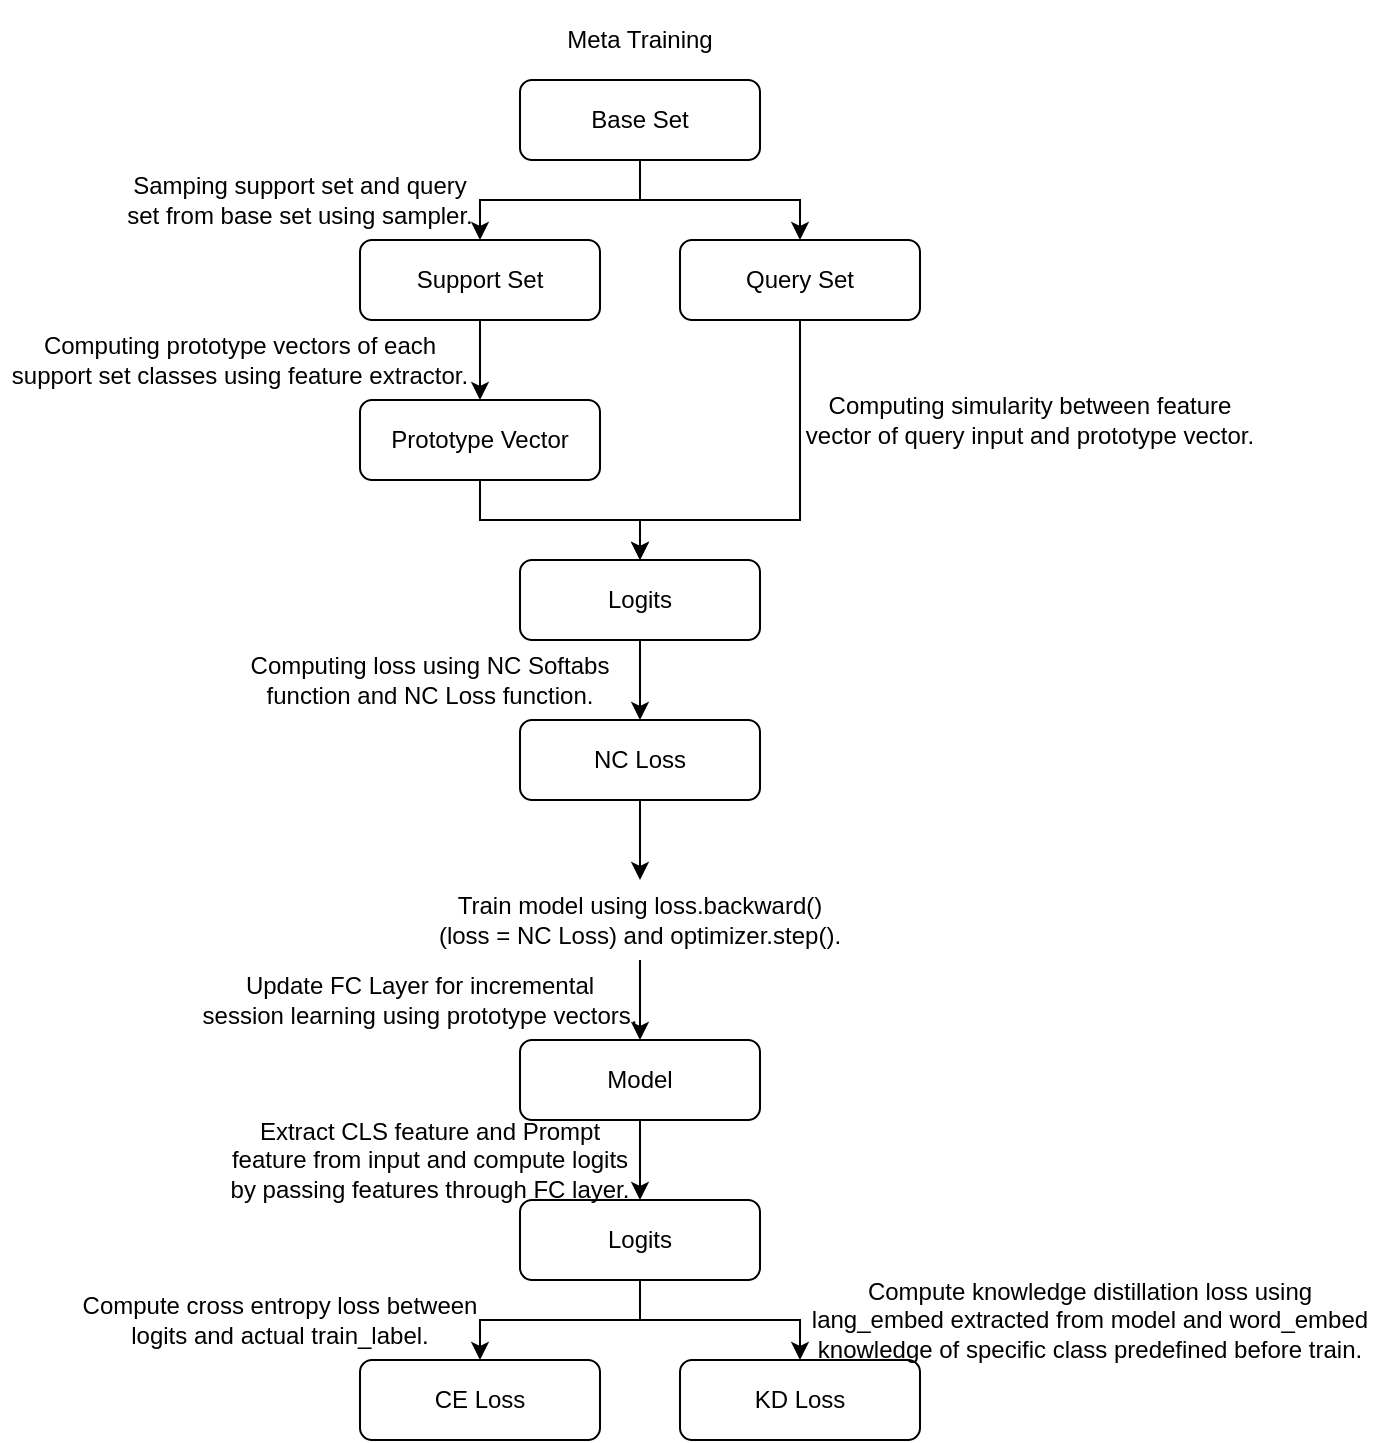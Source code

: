 <mxfile version="24.8.9">
  <diagram name="페이지-1" id="XfaHymIn2L7NaS6hmoha">
    <mxGraphModel dx="946" dy="618" grid="1" gridSize="10" guides="1" tooltips="1" connect="1" arrows="1" fold="1" page="1" pageScale="1" pageWidth="827" pageHeight="1169" math="0" shadow="0">
      <root>
        <mxCell id="0" />
        <mxCell id="1" parent="0" />
        <mxCell id="Cvy-O-KvyQ1xwykOr_Be-4" style="edgeStyle=orthogonalEdgeStyle;rounded=0;orthogonalLoop=1;jettySize=auto;html=1;exitX=0.5;exitY=1;exitDx=0;exitDy=0;entryX=0.5;entryY=0;entryDx=0;entryDy=0;" edge="1" parent="1" source="Cvy-O-KvyQ1xwykOr_Be-1" target="Cvy-O-KvyQ1xwykOr_Be-3">
          <mxGeometry relative="1" as="geometry" />
        </mxCell>
        <mxCell id="Cvy-O-KvyQ1xwykOr_Be-5" style="edgeStyle=orthogonalEdgeStyle;rounded=0;orthogonalLoop=1;jettySize=auto;html=1;exitX=0.5;exitY=1;exitDx=0;exitDy=0;entryX=0.5;entryY=0;entryDx=0;entryDy=0;" edge="1" parent="1" source="Cvy-O-KvyQ1xwykOr_Be-1" target="Cvy-O-KvyQ1xwykOr_Be-2">
          <mxGeometry relative="1" as="geometry" />
        </mxCell>
        <mxCell id="Cvy-O-KvyQ1xwykOr_Be-1" value="Base Set" style="rounded=1;whiteSpace=wrap;html=1;" vertex="1" parent="1">
          <mxGeometry x="320" y="280" width="120" height="40" as="geometry" />
        </mxCell>
        <mxCell id="Cvy-O-KvyQ1xwykOr_Be-10" style="edgeStyle=orthogonalEdgeStyle;rounded=0;orthogonalLoop=1;jettySize=auto;html=1;exitX=0.5;exitY=1;exitDx=0;exitDy=0;entryX=0.5;entryY=0;entryDx=0;entryDy=0;" edge="1" parent="1" source="Cvy-O-KvyQ1xwykOr_Be-2" target="Cvy-O-KvyQ1xwykOr_Be-9">
          <mxGeometry relative="1" as="geometry">
            <Array as="points">
              <mxPoint x="460" y="500" />
              <mxPoint x="380" y="500" />
            </Array>
          </mxGeometry>
        </mxCell>
        <mxCell id="Cvy-O-KvyQ1xwykOr_Be-2" value="Query Set" style="rounded=1;whiteSpace=wrap;html=1;" vertex="1" parent="1">
          <mxGeometry x="400" y="360" width="120" height="40" as="geometry" />
        </mxCell>
        <mxCell id="Cvy-O-KvyQ1xwykOr_Be-6" style="edgeStyle=orthogonalEdgeStyle;rounded=0;orthogonalLoop=1;jettySize=auto;html=1;exitX=0.5;exitY=1;exitDx=0;exitDy=0;entryX=0.5;entryY=0;entryDx=0;entryDy=0;" edge="1" parent="1" source="Cvy-O-KvyQ1xwykOr_Be-3" target="Cvy-O-KvyQ1xwykOr_Be-7">
          <mxGeometry relative="1" as="geometry">
            <mxPoint x="300" y="440" as="targetPoint" />
          </mxGeometry>
        </mxCell>
        <mxCell id="Cvy-O-KvyQ1xwykOr_Be-3" value="Support Set" style="rounded=1;whiteSpace=wrap;html=1;" vertex="1" parent="1">
          <mxGeometry x="240" y="360" width="120" height="40" as="geometry" />
        </mxCell>
        <mxCell id="Cvy-O-KvyQ1xwykOr_Be-11" style="edgeStyle=orthogonalEdgeStyle;rounded=0;orthogonalLoop=1;jettySize=auto;html=1;exitX=0.5;exitY=1;exitDx=0;exitDy=0;entryX=0.5;entryY=0;entryDx=0;entryDy=0;" edge="1" parent="1" source="Cvy-O-KvyQ1xwykOr_Be-7" target="Cvy-O-KvyQ1xwykOr_Be-9">
          <mxGeometry relative="1" as="geometry">
            <mxPoint x="380" y="600" as="targetPoint" />
          </mxGeometry>
        </mxCell>
        <mxCell id="Cvy-O-KvyQ1xwykOr_Be-7" value="Prototype Vector" style="rounded=1;whiteSpace=wrap;html=1;" vertex="1" parent="1">
          <mxGeometry x="240" y="440" width="120" height="40" as="geometry" />
        </mxCell>
        <mxCell id="Cvy-O-KvyQ1xwykOr_Be-8" value="Computing prototype vectors of each support set classes using feature extractor&lt;span style=&quot;background-color: initial;&quot;&gt;.&lt;/span&gt;" style="text;html=1;align=center;verticalAlign=middle;whiteSpace=wrap;rounded=0;" vertex="1" parent="1">
          <mxGeometry x="60" y="400" width="240" height="40" as="geometry" />
        </mxCell>
        <mxCell id="Cvy-O-KvyQ1xwykOr_Be-13" style="edgeStyle=orthogonalEdgeStyle;rounded=0;orthogonalLoop=1;jettySize=auto;html=1;exitX=0.5;exitY=1;exitDx=0;exitDy=0;entryX=0.5;entryY=0;entryDx=0;entryDy=0;" edge="1" parent="1" source="Cvy-O-KvyQ1xwykOr_Be-9" target="Cvy-O-KvyQ1xwykOr_Be-17">
          <mxGeometry relative="1" as="geometry">
            <mxPoint x="380" y="760" as="targetPoint" />
          </mxGeometry>
        </mxCell>
        <mxCell id="Cvy-O-KvyQ1xwykOr_Be-9" value="Logits" style="rounded=1;whiteSpace=wrap;html=1;" vertex="1" parent="1">
          <mxGeometry x="320" y="520" width="120" height="40" as="geometry" />
        </mxCell>
        <mxCell id="Cvy-O-KvyQ1xwykOr_Be-12" value="Computing simularity between feature vector of query input and prototype vector." style="text;html=1;align=center;verticalAlign=middle;whiteSpace=wrap;rounded=0;" vertex="1" parent="1">
          <mxGeometry x="460" y="430" width="230" height="40" as="geometry" />
        </mxCell>
        <mxCell id="Cvy-O-KvyQ1xwykOr_Be-14" value="Computing loss using NC Softabs function and NC Loss function." style="text;html=1;align=center;verticalAlign=middle;whiteSpace=wrap;rounded=0;" vertex="1" parent="1">
          <mxGeometry x="170" y="560" width="210" height="40" as="geometry" />
        </mxCell>
        <mxCell id="Cvy-O-KvyQ1xwykOr_Be-19" style="edgeStyle=orthogonalEdgeStyle;rounded=0;orthogonalLoop=1;jettySize=auto;html=1;exitX=0.5;exitY=1;exitDx=0;exitDy=0;entryX=0.5;entryY=0;entryDx=0;entryDy=0;" edge="1" parent="1" source="Cvy-O-KvyQ1xwykOr_Be-17" target="Cvy-O-KvyQ1xwykOr_Be-20">
          <mxGeometry relative="1" as="geometry">
            <mxPoint x="380" y="680" as="targetPoint" />
          </mxGeometry>
        </mxCell>
        <mxCell id="Cvy-O-KvyQ1xwykOr_Be-17" value="NC Loss" style="rounded=1;whiteSpace=wrap;html=1;" vertex="1" parent="1">
          <mxGeometry x="320" y="600" width="120" height="40" as="geometry" />
        </mxCell>
        <mxCell id="Cvy-O-KvyQ1xwykOr_Be-18" value="Samping support set and query set from base set using sampler." style="text;html=1;align=center;verticalAlign=middle;whiteSpace=wrap;rounded=0;" vertex="1" parent="1">
          <mxGeometry x="120" y="320" width="180" height="40" as="geometry" />
        </mxCell>
        <mxCell id="Cvy-O-KvyQ1xwykOr_Be-23" style="edgeStyle=orthogonalEdgeStyle;rounded=0;orthogonalLoop=1;jettySize=auto;html=1;exitX=0.5;exitY=1;exitDx=0;exitDy=0;entryX=0.5;entryY=0;entryDx=0;entryDy=0;" edge="1" parent="1" source="Cvy-O-KvyQ1xwykOr_Be-20" target="Cvy-O-KvyQ1xwykOr_Be-22">
          <mxGeometry relative="1" as="geometry" />
        </mxCell>
        <mxCell id="Cvy-O-KvyQ1xwykOr_Be-20" value="Train model using loss.backward() (loss = NC Loss) and optimizer.step()." style="text;html=1;align=center;verticalAlign=middle;whiteSpace=wrap;rounded=0;" vertex="1" parent="1">
          <mxGeometry x="275" y="680" width="210" height="40" as="geometry" />
        </mxCell>
        <mxCell id="Cvy-O-KvyQ1xwykOr_Be-21" value="Meta Training" style="text;html=1;align=center;verticalAlign=middle;whiteSpace=wrap;rounded=0;" vertex="1" parent="1">
          <mxGeometry x="340" y="240" width="80" height="40" as="geometry" />
        </mxCell>
        <mxCell id="Cvy-O-KvyQ1xwykOr_Be-27" style="edgeStyle=orthogonalEdgeStyle;rounded=0;orthogonalLoop=1;jettySize=auto;html=1;exitX=0.5;exitY=1;exitDx=0;exitDy=0;entryX=0.5;entryY=0;entryDx=0;entryDy=0;" edge="1" parent="1" source="Cvy-O-KvyQ1xwykOr_Be-22" target="Cvy-O-KvyQ1xwykOr_Be-26">
          <mxGeometry relative="1" as="geometry" />
        </mxCell>
        <mxCell id="Cvy-O-KvyQ1xwykOr_Be-22" value="Model" style="rounded=1;whiteSpace=wrap;html=1;" vertex="1" parent="1">
          <mxGeometry x="320" y="760" width="120" height="40" as="geometry" />
        </mxCell>
        <mxCell id="Cvy-O-KvyQ1xwykOr_Be-24" value="Update FC Layer for incremental session learning using prototype vectors." style="text;html=1;align=center;verticalAlign=middle;whiteSpace=wrap;rounded=0;" vertex="1" parent="1">
          <mxGeometry x="160" y="720" width="220" height="40" as="geometry" />
        </mxCell>
        <mxCell id="Cvy-O-KvyQ1xwykOr_Be-31" style="edgeStyle=orthogonalEdgeStyle;rounded=0;orthogonalLoop=1;jettySize=auto;html=1;exitX=0.5;exitY=1;exitDx=0;exitDy=0;entryX=0.5;entryY=0;entryDx=0;entryDy=0;" edge="1" parent="1" source="Cvy-O-KvyQ1xwykOr_Be-26" target="Cvy-O-KvyQ1xwykOr_Be-29">
          <mxGeometry relative="1" as="geometry" />
        </mxCell>
        <mxCell id="Cvy-O-KvyQ1xwykOr_Be-32" style="edgeStyle=orthogonalEdgeStyle;rounded=0;orthogonalLoop=1;jettySize=auto;html=1;exitX=0.5;exitY=1;exitDx=0;exitDy=0;entryX=0.5;entryY=0;entryDx=0;entryDy=0;" edge="1" parent="1" source="Cvy-O-KvyQ1xwykOr_Be-26" target="Cvy-O-KvyQ1xwykOr_Be-30">
          <mxGeometry relative="1" as="geometry" />
        </mxCell>
        <mxCell id="Cvy-O-KvyQ1xwykOr_Be-26" value="Logits" style="rounded=1;whiteSpace=wrap;html=1;" vertex="1" parent="1">
          <mxGeometry x="320" y="840" width="120" height="40" as="geometry" />
        </mxCell>
        <mxCell id="Cvy-O-KvyQ1xwykOr_Be-28" value="Extract CLS feature and Prompt feature from input and compute logits by passing features through FC layer." style="text;html=1;align=center;verticalAlign=middle;whiteSpace=wrap;rounded=0;" vertex="1" parent="1">
          <mxGeometry x="170" y="800" width="210" height="40" as="geometry" />
        </mxCell>
        <mxCell id="Cvy-O-KvyQ1xwykOr_Be-29" value="CE Loss" style="rounded=1;whiteSpace=wrap;html=1;" vertex="1" parent="1">
          <mxGeometry x="240" y="920" width="120" height="40" as="geometry" />
        </mxCell>
        <mxCell id="Cvy-O-KvyQ1xwykOr_Be-30" value="KD Loss" style="rounded=1;whiteSpace=wrap;html=1;" vertex="1" parent="1">
          <mxGeometry x="400" y="920" width="120" height="40" as="geometry" />
        </mxCell>
        <mxCell id="Cvy-O-KvyQ1xwykOr_Be-33" value="Compute cross entropy loss between logits and actual train_label." style="text;html=1;align=center;verticalAlign=middle;whiteSpace=wrap;rounded=0;" vertex="1" parent="1">
          <mxGeometry x="100" y="880" width="200" height="40" as="geometry" />
        </mxCell>
        <mxCell id="Cvy-O-KvyQ1xwykOr_Be-34" value="Compute knowledge distillation loss using lang_embed extracted from model and word_embed knowledge of specific class predefined before train." style="text;html=1;align=center;verticalAlign=middle;whiteSpace=wrap;rounded=0;" vertex="1" parent="1">
          <mxGeometry x="460" y="880" width="290" height="40" as="geometry" />
        </mxCell>
      </root>
    </mxGraphModel>
  </diagram>
</mxfile>
